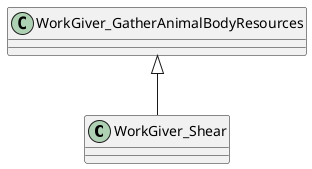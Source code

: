 @startuml
class WorkGiver_Shear {
}
WorkGiver_GatherAnimalBodyResources <|-- WorkGiver_Shear
@enduml
